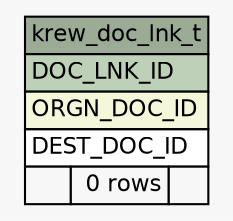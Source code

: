 // dot 2.28.0 on Mac OS X 10.7.2
// SchemaSpy rev 590
digraph "krew_doc_lnk_t" {
  graph [
    rankdir="RL"
    bgcolor="#f7f7f7"
    nodesep="0.18"
    ranksep="0.46"
    fontname="Helvetica"
    fontsize="11"
  ];
  node [
    fontname="Helvetica"
    fontsize="11"
    shape="plaintext"
  ];
  edge [
    arrowsize="0.8"
  ];
  "krew_doc_lnk_t" [
    label=<
    <TABLE BORDER="0" CELLBORDER="1" CELLSPACING="0" BGCOLOR="#ffffff">
      <TR><TD COLSPAN="3" BGCOLOR="#9bab96" ALIGN="CENTER">krew_doc_lnk_t</TD></TR>
      <TR><TD PORT="DOC_LNK_ID" COLSPAN="3" BGCOLOR="#bed1b8" ALIGN="LEFT">DOC_LNK_ID</TD></TR>
      <TR><TD PORT="ORGN_DOC_ID" COLSPAN="3" BGCOLOR="#f4f7da" ALIGN="LEFT">ORGN_DOC_ID</TD></TR>
      <TR><TD PORT="DEST_DOC_ID" COLSPAN="3" ALIGN="LEFT">DEST_DOC_ID</TD></TR>
      <TR><TD ALIGN="LEFT" BGCOLOR="#f7f7f7">  </TD><TD ALIGN="RIGHT" BGCOLOR="#f7f7f7">0 rows</TD><TD ALIGN="RIGHT" BGCOLOR="#f7f7f7">  </TD></TR>
    </TABLE>>
    URL="tables/krew_doc_lnk_t.html"
    tooltip="krew_doc_lnk_t"
  ];
}
